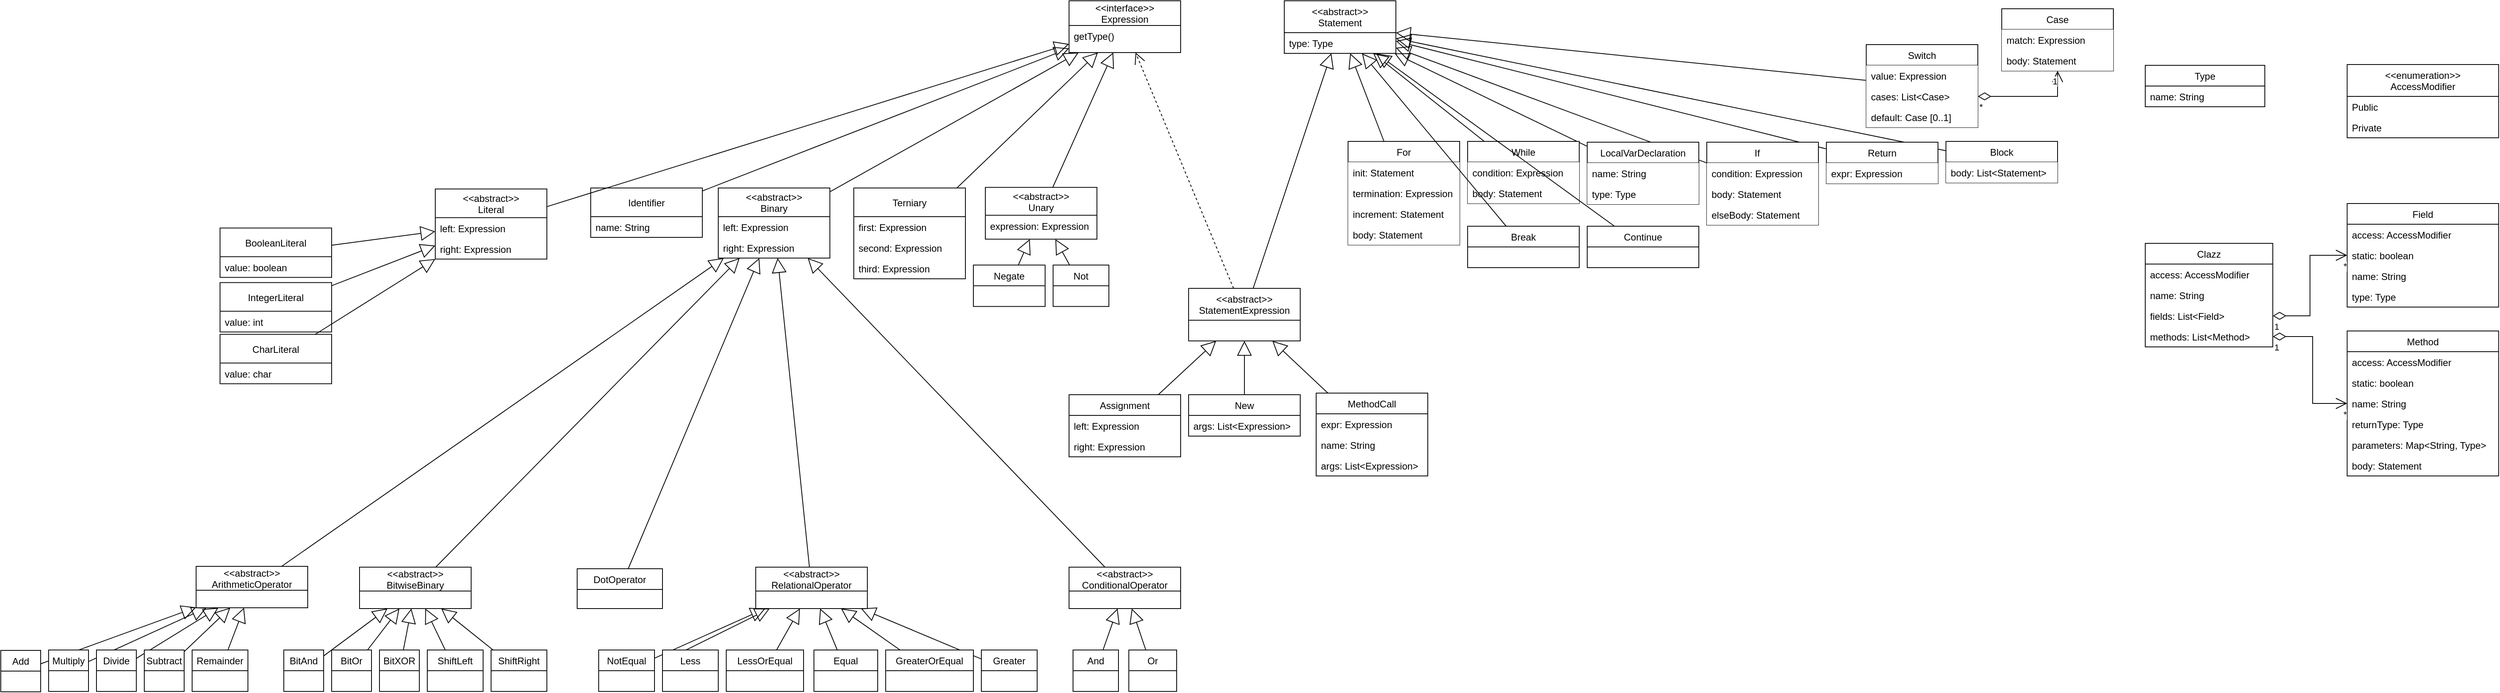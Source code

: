 <mxfile version="16.2.6" type="device"><diagram id="C5RBs43oDa-KdzZeNtuy" name="Page-1"><mxGraphModel dx="4244" dy="841" grid="1" gridSize="10" guides="1" tooltips="1" connect="1" arrows="1" fold="1" page="1" pageScale="1" pageWidth="827" pageHeight="1169" math="0" shadow="0"><root><mxCell id="WIyWlLk6GJQsqaUBKTNV-0"/><mxCell id="WIyWlLk6GJQsqaUBKTNV-1" parent="WIyWlLk6GJQsqaUBKTNV-0"/><mxCell id="zkfFHV4jXpPFQw0GAbJ--0" value="Clazz" style="swimlane;fontStyle=0;align=center;verticalAlign=top;childLayout=stackLayout;horizontal=1;startSize=26;horizontalStack=0;resizeParent=1;resizeLast=0;collapsible=1;marginBottom=0;rounded=0;shadow=0;strokeWidth=1;" parent="WIyWlLk6GJQsqaUBKTNV-1" vertex="1"><mxGeometry x="260" y="304.5" width="160" height="130" as="geometry"><mxRectangle x="230" y="140" width="160" height="26" as="alternateBounds"/></mxGeometry></mxCell><mxCell id="R1qmGD2fGn99MFbigiEE-41" value="access: AccessModifier" style="text;align=left;verticalAlign=top;spacingLeft=4;spacingRight=4;overflow=hidden;rotatable=0;points=[[0,0.5],[1,0.5]];portConstraint=eastwest;" parent="zkfFHV4jXpPFQw0GAbJ--0" vertex="1"><mxGeometry y="26" width="160" height="26" as="geometry"/></mxCell><mxCell id="zkfFHV4jXpPFQw0GAbJ--1" value="name: String" style="text;align=left;verticalAlign=top;spacingLeft=4;spacingRight=4;overflow=hidden;rotatable=0;points=[[0,0.5],[1,0.5]];portConstraint=eastwest;" parent="zkfFHV4jXpPFQw0GAbJ--0" vertex="1"><mxGeometry y="52" width="160" height="26" as="geometry"/></mxCell><mxCell id="zkfFHV4jXpPFQw0GAbJ--2" value="fields: List&lt;Field&gt;" style="text;align=left;verticalAlign=top;spacingLeft=4;spacingRight=4;overflow=hidden;rotatable=0;points=[[0,0.5],[1,0.5]];portConstraint=eastwest;rounded=0;shadow=0;html=0;" parent="zkfFHV4jXpPFQw0GAbJ--0" vertex="1"><mxGeometry y="78" width="160" height="26" as="geometry"/></mxCell><mxCell id="zkfFHV4jXpPFQw0GAbJ--3" value="methods: List&lt;Method&gt;" style="text;align=left;verticalAlign=top;spacingLeft=4;spacingRight=4;overflow=hidden;rotatable=0;points=[[0,0.5],[1,0.5]];portConstraint=eastwest;rounded=0;shadow=0;html=0;" parent="zkfFHV4jXpPFQw0GAbJ--0" vertex="1"><mxGeometry y="104" width="160" height="26" as="geometry"/></mxCell><mxCell id="zkfFHV4jXpPFQw0GAbJ--17" value="Field" style="swimlane;fontStyle=0;align=center;verticalAlign=top;childLayout=stackLayout;horizontal=1;startSize=26;horizontalStack=0;resizeParent=1;resizeLast=0;collapsible=1;marginBottom=0;rounded=0;shadow=0;strokeWidth=1;" parent="WIyWlLk6GJQsqaUBKTNV-1" vertex="1"><mxGeometry x="513.26" y="254.5" width="190" height="130" as="geometry"><mxRectangle x="550" y="140" width="160" height="26" as="alternateBounds"/></mxGeometry></mxCell><mxCell id="zkfFHV4jXpPFQw0GAbJ--18" value="access: AccessModifier" style="text;align=left;verticalAlign=top;spacingLeft=4;spacingRight=4;overflow=hidden;rotatable=0;points=[[0,0.5],[1,0.5]];portConstraint=eastwest;" parent="zkfFHV4jXpPFQw0GAbJ--17" vertex="1"><mxGeometry y="26" width="190" height="26" as="geometry"/></mxCell><mxCell id="zkfFHV4jXpPFQw0GAbJ--19" value="static: boolean" style="text;align=left;verticalAlign=top;spacingLeft=4;spacingRight=4;overflow=hidden;rotatable=0;points=[[0,0.5],[1,0.5]];portConstraint=eastwest;rounded=0;shadow=0;html=0;" parent="zkfFHV4jXpPFQw0GAbJ--17" vertex="1"><mxGeometry y="52" width="190" height="26" as="geometry"/></mxCell><mxCell id="R1qmGD2fGn99MFbigiEE-37" value="name: String" style="text;align=left;verticalAlign=top;spacingLeft=4;spacingRight=4;overflow=hidden;rotatable=0;points=[[0,0.5],[1,0.5]];portConstraint=eastwest;rounded=0;shadow=0;html=0;" parent="zkfFHV4jXpPFQw0GAbJ--17" vertex="1"><mxGeometry y="78" width="190" height="26" as="geometry"/></mxCell><mxCell id="zkfFHV4jXpPFQw0GAbJ--20" value="type: Type" style="text;align=left;verticalAlign=top;spacingLeft=4;spacingRight=4;overflow=hidden;rotatable=0;points=[[0,0.5],[1,0.5]];portConstraint=eastwest;rounded=0;shadow=0;html=0;" parent="zkfFHV4jXpPFQw0GAbJ--17" vertex="1"><mxGeometry y="104" width="190" height="26" as="geometry"/></mxCell><mxCell id="R1qmGD2fGn99MFbigiEE-3" value="" style="endArrow=open;html=1;endSize=12;startArrow=diamondThin;startSize=14;startFill=0;edgeStyle=orthogonalEdgeStyle;rounded=0;exitX=1;exitY=0.5;exitDx=0;exitDy=0;" parent="WIyWlLk6GJQsqaUBKTNV-1" source="zkfFHV4jXpPFQw0GAbJ--2" target="zkfFHV4jXpPFQw0GAbJ--17" edge="1"><mxGeometry relative="1" as="geometry"><mxPoint x="490" y="354.5" as="sourcePoint"/><mxPoint x="650" y="354.5" as="targetPoint"/></mxGeometry></mxCell><mxCell id="R1qmGD2fGn99MFbigiEE-4" value="1" style="edgeLabel;resizable=0;html=1;align=left;verticalAlign=top;" parent="R1qmGD2fGn99MFbigiEE-3" connectable="0" vertex="1"><mxGeometry x="-1" relative="1" as="geometry"/></mxCell><mxCell id="R1qmGD2fGn99MFbigiEE-5" value="*" style="edgeLabel;resizable=0;html=1;align=right;verticalAlign=top;" parent="R1qmGD2fGn99MFbigiEE-3" connectable="0" vertex="1"><mxGeometry x="1" relative="1" as="geometry"/></mxCell><mxCell id="R1qmGD2fGn99MFbigiEE-22" value="&lt;&lt;enumeration&gt;&gt;&#10;AccessModifier" style="swimlane;fontStyle=0;childLayout=stackLayout;horizontal=1;startSize=40;fillColor=none;horizontalStack=0;resizeParent=1;resizeParentMax=0;resizeLast=0;collapsible=1;marginBottom=0;" parent="WIyWlLk6GJQsqaUBKTNV-1" vertex="1"><mxGeometry x="513.26" y="80" width="190" height="92" as="geometry"/></mxCell><mxCell id="R1qmGD2fGn99MFbigiEE-23" value="Public" style="text;strokeColor=none;fillColor=none;align=left;verticalAlign=top;spacingLeft=4;spacingRight=4;overflow=hidden;rotatable=0;points=[[0,0.5],[1,0.5]];portConstraint=eastwest;" parent="R1qmGD2fGn99MFbigiEE-22" vertex="1"><mxGeometry y="40" width="190" height="26" as="geometry"/></mxCell><mxCell id="R1qmGD2fGn99MFbigiEE-24" value="Private" style="text;strokeColor=none;fillColor=none;align=left;verticalAlign=top;spacingLeft=4;spacingRight=4;overflow=hidden;rotatable=0;points=[[0,0.5],[1,0.5]];portConstraint=eastwest;" parent="R1qmGD2fGn99MFbigiEE-22" vertex="1"><mxGeometry y="66" width="190" height="26" as="geometry"/></mxCell><mxCell id="R1qmGD2fGn99MFbigiEE-27" value="Method" style="swimlane;fontStyle=0;align=center;verticalAlign=top;childLayout=stackLayout;horizontal=1;startSize=26;horizontalStack=0;resizeParent=1;resizeLast=0;collapsible=1;marginBottom=0;rounded=0;shadow=0;strokeWidth=1;" parent="WIyWlLk6GJQsqaUBKTNV-1" vertex="1"><mxGeometry x="513.26" y="414.5" width="190" height="182" as="geometry"><mxRectangle x="550" y="140" width="160" height="26" as="alternateBounds"/></mxGeometry></mxCell><mxCell id="R1qmGD2fGn99MFbigiEE-28" value="access: AccessModifier" style="text;align=left;verticalAlign=top;spacingLeft=4;spacingRight=4;overflow=hidden;rotatable=0;points=[[0,0.5],[1,0.5]];portConstraint=eastwest;" parent="R1qmGD2fGn99MFbigiEE-27" vertex="1"><mxGeometry y="26" width="190" height="26" as="geometry"/></mxCell><mxCell id="R1qmGD2fGn99MFbigiEE-29" value="static: boolean" style="text;align=left;verticalAlign=top;spacingLeft=4;spacingRight=4;overflow=hidden;rotatable=0;points=[[0,0.5],[1,0.5]];portConstraint=eastwest;rounded=0;shadow=0;html=0;" parent="R1qmGD2fGn99MFbigiEE-27" vertex="1"><mxGeometry y="52" width="190" height="26" as="geometry"/></mxCell><mxCell id="R1qmGD2fGn99MFbigiEE-36" value="name: String" style="text;align=left;verticalAlign=top;spacingLeft=4;spacingRight=4;overflow=hidden;rotatable=0;points=[[0,0.5],[1,0.5]];portConstraint=eastwest;" parent="R1qmGD2fGn99MFbigiEE-27" vertex="1"><mxGeometry y="78" width="190" height="26" as="geometry"/></mxCell><mxCell id="R1qmGD2fGn99MFbigiEE-30" value="returnType: Type" style="text;align=left;verticalAlign=top;spacingLeft=4;spacingRight=4;overflow=hidden;rotatable=0;points=[[0,0.5],[1,0.5]];portConstraint=eastwest;rounded=0;shadow=0;html=0;" parent="R1qmGD2fGn99MFbigiEE-27" vertex="1"><mxGeometry y="104" width="190" height="26" as="geometry"/></mxCell><mxCell id="R1qmGD2fGn99MFbigiEE-34" value="parameters: Map&lt;String, Type&gt;" style="text;align=left;verticalAlign=top;spacingLeft=4;spacingRight=4;overflow=hidden;rotatable=0;points=[[0,0.5],[1,0.5]];portConstraint=eastwest;rounded=0;shadow=0;html=0;" parent="R1qmGD2fGn99MFbigiEE-27" vertex="1"><mxGeometry y="130" width="190" height="26" as="geometry"/></mxCell><mxCell id="R1qmGD2fGn99MFbigiEE-35" value="body: Statement" style="text;align=left;verticalAlign=top;spacingLeft=4;spacingRight=4;overflow=hidden;rotatable=0;points=[[0,0.5],[1,0.5]];portConstraint=eastwest;rounded=0;shadow=0;html=0;" parent="R1qmGD2fGn99MFbigiEE-27" vertex="1"><mxGeometry y="156" width="190" height="26" as="geometry"/></mxCell><mxCell id="R1qmGD2fGn99MFbigiEE-31" value="" style="endArrow=open;html=1;endSize=12;startArrow=diamondThin;startSize=14;startFill=0;edgeStyle=orthogonalEdgeStyle;rounded=0;exitX=1;exitY=0.5;exitDx=0;exitDy=0;" parent="WIyWlLk6GJQsqaUBKTNV-1" source="zkfFHV4jXpPFQw0GAbJ--3" target="R1qmGD2fGn99MFbigiEE-27" edge="1"><mxGeometry relative="1" as="geometry"><mxPoint x="480" y="319.5" as="sourcePoint"/><mxPoint x="570" y="319.5" as="targetPoint"/><Array as="points"><mxPoint x="470" y="421.5"/><mxPoint x="470" y="505.5"/></Array></mxGeometry></mxCell><mxCell id="R1qmGD2fGn99MFbigiEE-32" value="1" style="edgeLabel;resizable=0;html=1;align=left;verticalAlign=top;" parent="R1qmGD2fGn99MFbigiEE-31" connectable="0" vertex="1"><mxGeometry x="-1" relative="1" as="geometry"/></mxCell><mxCell id="R1qmGD2fGn99MFbigiEE-33" value="*" style="edgeLabel;resizable=0;html=1;align=right;verticalAlign=top;" parent="R1qmGD2fGn99MFbigiEE-31" connectable="0" vertex="1"><mxGeometry x="1" relative="1" as="geometry"/></mxCell><mxCell id="R1qmGD2fGn99MFbigiEE-43" value="&lt;&lt;abstract&gt;&gt;&#10;Statement" style="swimlane;fontStyle=0;childLayout=stackLayout;horizontal=1;startSize=40;fillColor=none;horizontalStack=0;resizeParent=1;resizeParentMax=0;resizeLast=0;collapsible=1;marginBottom=0;" parent="WIyWlLk6GJQsqaUBKTNV-1" vertex="1"><mxGeometry x="-820" width="140" height="66" as="geometry"/></mxCell><mxCell id="R1qmGD2fGn99MFbigiEE-44" value="type: Type" style="text;strokeColor=none;fillColor=none;align=left;verticalAlign=top;spacingLeft=4;spacingRight=4;overflow=hidden;rotatable=0;points=[[0,0.5],[1,0.5]];portConstraint=eastwest;" parent="R1qmGD2fGn99MFbigiEE-43" vertex="1"><mxGeometry y="40" width="140" height="26" as="geometry"/></mxCell><mxCell id="R1qmGD2fGn99MFbigiEE-51" value="" style="endArrow=block;endSize=16;endFill=0;html=1;rounded=0;" parent="WIyWlLk6GJQsqaUBKTNV-1" source="UrSTiB-nP94x0aBTnVcV-48" target="R1qmGD2fGn99MFbigiEE-43" edge="1"><mxGeometry width="160" relative="1" as="geometry"><mxPoint x="-635.0" y="-59.75" as="sourcePoint"/><mxPoint x="-325" y="178.25" as="targetPoint"/></mxGeometry></mxCell><mxCell id="R1qmGD2fGn99MFbigiEE-61" value="" style="endArrow=block;endSize=16;endFill=0;html=1;rounded=0;" parent="WIyWlLk6GJQsqaUBKTNV-1" source="UrSTiB-nP94x0aBTnVcV-44" target="R1qmGD2fGn99MFbigiEE-43" edge="1"><mxGeometry width="160" relative="1" as="geometry"><mxPoint x="-604.936" y="239.75" as="sourcePoint"/><mxPoint x="-491.116" y="4.25" as="targetPoint"/></mxGeometry></mxCell><mxCell id="R1qmGD2fGn99MFbigiEE-63" value="" style="endArrow=block;endSize=16;endFill=0;html=1;rounded=0;" parent="WIyWlLk6GJQsqaUBKTNV-1" source="UrSTiB-nP94x0aBTnVcV-65" target="R1qmGD2fGn99MFbigiEE-43" edge="1"><mxGeometry width="160" relative="1" as="geometry"><mxPoint x="-615.578" y="178.25" as="sourcePoint"/><mxPoint x="-481.116" y="14.25" as="targetPoint"/></mxGeometry></mxCell><mxCell id="R1qmGD2fGn99MFbigiEE-65" value="" style="endArrow=block;endSize=16;endFill=0;html=1;rounded=0;" parent="WIyWlLk6GJQsqaUBKTNV-1" source="UrSTiB-nP94x0aBTnVcV-62" target="R1qmGD2fGn99MFbigiEE-43" edge="1"><mxGeometry width="160" relative="1" as="geometry"><mxPoint x="-644.505" y="106.25" as="sourcePoint"/><mxPoint x="-471.116" y="24.25" as="targetPoint"/></mxGeometry></mxCell><mxCell id="R1qmGD2fGn99MFbigiEE-67" value="" style="endArrow=block;endSize=16;endFill=0;html=1;rounded=0;" parent="WIyWlLk6GJQsqaUBKTNV-1" source="UrSTiB-nP94x0aBTnVcV-54" target="R1qmGD2fGn99MFbigiEE-43" edge="1"><mxGeometry width="160" relative="1" as="geometry"><mxPoint x="-645.0" y="55.694" as="sourcePoint"/><mxPoint x="-435" y="34.25" as="targetPoint"/></mxGeometry></mxCell><mxCell id="R1qmGD2fGn99MFbigiEE-69" value="" style="endArrow=block;endSize=16;endFill=0;html=1;rounded=0;" parent="WIyWlLk6GJQsqaUBKTNV-1" source="UrSTiB-nP94x0aBTnVcV-52" target="R1qmGD2fGn99MFbigiEE-43" edge="1"><mxGeometry width="160" relative="1" as="geometry"><mxPoint x="-645.0" y="-3.75" as="sourcePoint"/><mxPoint x="-191.116" y="4.25" as="targetPoint"/></mxGeometry></mxCell><mxCell id="UrSTiB-nP94x0aBTnVcV-0" value="Type" style="swimlane;fontStyle=0;childLayout=stackLayout;horizontal=1;startSize=26;fillColor=none;horizontalStack=0;resizeParent=1;resizeParentMax=0;resizeLast=0;collapsible=1;marginBottom=0;" parent="WIyWlLk6GJQsqaUBKTNV-1" vertex="1"><mxGeometry x="260" y="81" width="150" height="52" as="geometry"/></mxCell><mxCell id="UrSTiB-nP94x0aBTnVcV-1" value="name: String" style="text;strokeColor=none;fillColor=none;align=left;verticalAlign=top;spacingLeft=4;spacingRight=4;overflow=hidden;rotatable=0;points=[[0,0.5],[1,0.5]];portConstraint=eastwest;" parent="UrSTiB-nP94x0aBTnVcV-0" vertex="1"><mxGeometry y="26" width="150" height="26" as="geometry"/></mxCell><mxCell id="UrSTiB-nP94x0aBTnVcV-12" value="Assignment" style="swimlane;fontStyle=0;childLayout=stackLayout;horizontal=1;startSize=26;fillColor=none;horizontalStack=0;resizeParent=1;resizeParentMax=0;resizeLast=0;collapsible=1;marginBottom=0;" parent="WIyWlLk6GJQsqaUBKTNV-1" vertex="1"><mxGeometry x="-1090" y="494.5" width="140" height="78" as="geometry"/></mxCell><mxCell id="UrSTiB-nP94x0aBTnVcV-13" value="left: Expression " style="text;strokeColor=none;fillColor=none;align=left;verticalAlign=top;spacingLeft=4;spacingRight=4;overflow=hidden;rotatable=0;points=[[0,0.5],[1,0.5]];portConstraint=eastwest;" parent="UrSTiB-nP94x0aBTnVcV-12" vertex="1"><mxGeometry y="26" width="140" height="26" as="geometry"/></mxCell><mxCell id="UrSTiB-nP94x0aBTnVcV-29" value="right: Expression " style="text;strokeColor=none;fillColor=none;align=left;verticalAlign=top;spacingLeft=4;spacingRight=4;overflow=hidden;rotatable=0;points=[[0,0.5],[1,0.5]];portConstraint=eastwest;" parent="UrSTiB-nP94x0aBTnVcV-12" vertex="1"><mxGeometry y="52" width="140" height="26" as="geometry"/></mxCell><mxCell id="UrSTiB-nP94x0aBTnVcV-22" value="&lt;&lt;abstract&gt;&gt;&#10;StatementExpression" style="swimlane;fontStyle=0;childLayout=stackLayout;horizontal=1;startSize=40;fillColor=none;horizontalStack=0;resizeParent=1;resizeParentMax=0;resizeLast=0;collapsible=1;marginBottom=0;" parent="WIyWlLk6GJQsqaUBKTNV-1" vertex="1"><mxGeometry x="-940" y="361" width="140" height="66" as="geometry"/></mxCell><mxCell id="UrSTiB-nP94x0aBTnVcV-26" value="" style="endArrow=block;endSize=16;endFill=0;html=1;rounded=0;" parent="WIyWlLk6GJQsqaUBKTNV-1" source="UrSTiB-nP94x0aBTnVcV-22" target="R1qmGD2fGn99MFbigiEE-43" edge="1"><mxGeometry width="160" relative="1" as="geometry"><mxPoint x="-45" y="512.75" as="sourcePoint"/><mxPoint x="115" y="512.75" as="targetPoint"/></mxGeometry></mxCell><mxCell id="UrSTiB-nP94x0aBTnVcV-31" value="" style="endArrow=block;endSize=16;endFill=0;html=1;rounded=0;" parent="WIyWlLk6GJQsqaUBKTNV-1" source="UrSTiB-nP94x0aBTnVcV-12" target="UrSTiB-nP94x0aBTnVcV-22" edge="1"><mxGeometry width="160" relative="1" as="geometry"><mxPoint x="-645" y="473.75" as="sourcePoint"/><mxPoint x="-485" y="473.75" as="targetPoint"/></mxGeometry></mxCell><mxCell id="UrSTiB-nP94x0aBTnVcV-32" value="New" style="swimlane;fontStyle=0;childLayout=stackLayout;horizontal=1;startSize=26;fillColor=none;horizontalStack=0;resizeParent=1;resizeParentMax=0;resizeLast=0;collapsible=1;marginBottom=0;" parent="WIyWlLk6GJQsqaUBKTNV-1" vertex="1"><mxGeometry x="-940" y="494.5" width="140" height="52" as="geometry"/></mxCell><mxCell id="UrSTiB-nP94x0aBTnVcV-35" value="args: List&lt;Expression&gt;&#10; " style="text;strokeColor=none;fillColor=none;align=left;verticalAlign=top;spacingLeft=4;spacingRight=4;overflow=hidden;rotatable=0;points=[[0,0.5],[1,0.5]];portConstraint=eastwest;" parent="UrSTiB-nP94x0aBTnVcV-32" vertex="1"><mxGeometry y="26" width="140" height="26" as="geometry"/></mxCell><mxCell id="UrSTiB-nP94x0aBTnVcV-36" value="" style="endArrow=block;endSize=16;endFill=0;html=1;rounded=0;" parent="WIyWlLk6GJQsqaUBKTNV-1" source="UrSTiB-nP94x0aBTnVcV-32" target="UrSTiB-nP94x0aBTnVcV-22" edge="1"><mxGeometry width="160" relative="1" as="geometry"><mxPoint x="-856.579" y="480.25" as="sourcePoint"/><mxPoint x="-782.895" y="438.25" as="targetPoint"/></mxGeometry></mxCell><mxCell id="UrSTiB-nP94x0aBTnVcV-38" value="MethodCall" style="swimlane;fontStyle=0;childLayout=stackLayout;horizontal=1;startSize=26;fillColor=none;horizontalStack=0;resizeParent=1;resizeParentMax=0;resizeLast=0;collapsible=1;marginBottom=0;" parent="WIyWlLk6GJQsqaUBKTNV-1" vertex="1"><mxGeometry x="-780" y="492.5" width="140" height="104" as="geometry"/></mxCell><mxCell id="UrSTiB-nP94x0aBTnVcV-43" value="expr: Expression" style="text;strokeColor=none;fillColor=none;align=left;verticalAlign=top;spacingLeft=4;spacingRight=4;overflow=hidden;rotatable=0;points=[[0,0.5],[1,0.5]];portConstraint=eastwest;" parent="UrSTiB-nP94x0aBTnVcV-38" vertex="1"><mxGeometry y="26" width="140" height="26" as="geometry"/></mxCell><mxCell id="UrSTiB-nP94x0aBTnVcV-42" value="name: String" style="text;strokeColor=none;fillColor=none;align=left;verticalAlign=top;spacingLeft=4;spacingRight=4;overflow=hidden;rotatable=0;points=[[0,0.5],[1,0.5]];portConstraint=eastwest;" parent="UrSTiB-nP94x0aBTnVcV-38" vertex="1"><mxGeometry y="52" width="140" height="26" as="geometry"/></mxCell><mxCell id="UrSTiB-nP94x0aBTnVcV-40" value="args: List&lt;Expression&gt;&#10; " style="text;strokeColor=none;fillColor=none;align=left;verticalAlign=top;spacingLeft=4;spacingRight=4;overflow=hidden;rotatable=0;points=[[0,0.5],[1,0.5]];portConstraint=eastwest;" parent="UrSTiB-nP94x0aBTnVcV-38" vertex="1"><mxGeometry y="78" width="140" height="26" as="geometry"/></mxCell><mxCell id="UrSTiB-nP94x0aBTnVcV-41" value="" style="endArrow=block;endSize=16;endFill=0;html=1;rounded=0;" parent="WIyWlLk6GJQsqaUBKTNV-1" source="UrSTiB-nP94x0aBTnVcV-38" target="UrSTiB-nP94x0aBTnVcV-22" edge="1"><mxGeometry width="160" relative="1" as="geometry"><mxPoint x="-266.579" y="489.25" as="sourcePoint"/><mxPoint x="-173.085" y="437.25" as="targetPoint"/></mxGeometry></mxCell><mxCell id="UrSTiB-nP94x0aBTnVcV-44" value="For" style="swimlane;fontStyle=0;childLayout=stackLayout;horizontal=1;startSize=26;fillColor=default;horizontalStack=0;resizeParent=1;resizeParentMax=0;resizeLast=0;collapsible=1;marginBottom=0;" parent="WIyWlLk6GJQsqaUBKTNV-1" vertex="1"><mxGeometry x="-740" y="176.5" width="140" height="130" as="geometry"/></mxCell><mxCell id="UrSTiB-nP94x0aBTnVcV-45" value="init: Statement" style="text;strokeColor=none;fillColor=default;align=left;verticalAlign=top;spacingLeft=4;spacingRight=4;overflow=hidden;rotatable=0;points=[[0,0.5],[1,0.5]];portConstraint=eastwest;" parent="UrSTiB-nP94x0aBTnVcV-44" vertex="1"><mxGeometry y="26" width="140" height="26" as="geometry"/></mxCell><mxCell id="UrSTiB-nP94x0aBTnVcV-46" value="termination: Expression" style="text;strokeColor=none;fillColor=default;align=left;verticalAlign=top;spacingLeft=4;spacingRight=4;overflow=hidden;rotatable=0;points=[[0,0.5],[1,0.5]];portConstraint=eastwest;" parent="UrSTiB-nP94x0aBTnVcV-44" vertex="1"><mxGeometry y="52" width="140" height="26" as="geometry"/></mxCell><mxCell id="UrSTiB-nP94x0aBTnVcV-70" value="increment: Statement" style="text;strokeColor=none;fillColor=default;align=left;verticalAlign=top;spacingLeft=4;spacingRight=4;overflow=hidden;rotatable=0;points=[[0,0.5],[1,0.5]];portConstraint=eastwest;" parent="UrSTiB-nP94x0aBTnVcV-44" vertex="1"><mxGeometry y="78" width="140" height="26" as="geometry"/></mxCell><mxCell id="UrSTiB-nP94x0aBTnVcV-71" value="body: Statement" style="text;strokeColor=none;fillColor=default;align=left;verticalAlign=top;spacingLeft=4;spacingRight=4;overflow=hidden;rotatable=0;points=[[0,0.5],[1,0.5]];portConstraint=eastwest;" parent="UrSTiB-nP94x0aBTnVcV-44" vertex="1"><mxGeometry y="104" width="140" height="26" as="geometry"/></mxCell><mxCell id="UrSTiB-nP94x0aBTnVcV-48" value="Block" style="swimlane;fontStyle=0;childLayout=stackLayout;horizontal=1;startSize=26;fillColor=default;horizontalStack=0;resizeParent=1;resizeParentMax=0;resizeLast=0;collapsible=1;marginBottom=0;" parent="WIyWlLk6GJQsqaUBKTNV-1" vertex="1"><mxGeometry x="10" y="176.5" width="140" height="52" as="geometry"/></mxCell><mxCell id="UrSTiB-nP94x0aBTnVcV-49" value="body: List&lt;Statement&gt;" style="text;strokeColor=none;fillColor=default;align=left;verticalAlign=top;spacingLeft=4;spacingRight=4;overflow=hidden;rotatable=0;points=[[0,0.5],[1,0.5]];portConstraint=eastwest;" parent="UrSTiB-nP94x0aBTnVcV-48" vertex="1"><mxGeometry y="26" width="140" height="26" as="geometry"/></mxCell><mxCell id="UrSTiB-nP94x0aBTnVcV-52" value="Return" style="swimlane;fontStyle=0;childLayout=stackLayout;horizontal=1;startSize=26;fillColor=default;horizontalStack=0;resizeParent=1;resizeParentMax=0;resizeLast=0;collapsible=1;marginBottom=0;" parent="WIyWlLk6GJQsqaUBKTNV-1" vertex="1"><mxGeometry x="-140" y="177.5" width="140" height="52" as="geometry"/></mxCell><mxCell id="UrSTiB-nP94x0aBTnVcV-53" value="expr: Expression" style="text;strokeColor=none;fillColor=default;align=left;verticalAlign=top;spacingLeft=4;spacingRight=4;overflow=hidden;rotatable=0;points=[[0,0.5],[1,0.5]];portConstraint=eastwest;" parent="UrSTiB-nP94x0aBTnVcV-52" vertex="1"><mxGeometry y="26" width="140" height="26" as="geometry"/></mxCell><mxCell id="UrSTiB-nP94x0aBTnVcV-54" value="While" style="swimlane;fontStyle=0;childLayout=stackLayout;horizontal=1;startSize=26;fillColor=default;horizontalStack=0;resizeParent=1;resizeParentMax=0;resizeLast=0;collapsible=1;marginBottom=0;" parent="WIyWlLk6GJQsqaUBKTNV-1" vertex="1"><mxGeometry x="-590" y="176.5" width="140" height="78" as="geometry"/></mxCell><mxCell id="UrSTiB-nP94x0aBTnVcV-61" value="condition: Expression" style="text;strokeColor=none;fillColor=default;align=left;verticalAlign=top;spacingLeft=4;spacingRight=4;overflow=hidden;rotatable=0;points=[[0,0.5],[1,0.5]];portConstraint=eastwest;" parent="UrSTiB-nP94x0aBTnVcV-54" vertex="1"><mxGeometry y="26" width="140" height="26" as="geometry"/></mxCell><mxCell id="UrSTiB-nP94x0aBTnVcV-55" value="body: Statement" style="text;strokeColor=none;fillColor=default;align=left;verticalAlign=top;spacingLeft=4;spacingRight=4;overflow=hidden;rotatable=0;points=[[0,0.5],[1,0.5]];portConstraint=eastwest;" parent="UrSTiB-nP94x0aBTnVcV-54" vertex="1"><mxGeometry y="52" width="140" height="26" as="geometry"/></mxCell><mxCell id="UrSTiB-nP94x0aBTnVcV-62" value="LocalVarDeclaration" style="swimlane;fontStyle=0;childLayout=stackLayout;horizontal=1;startSize=26;fillColor=default;horizontalStack=0;resizeParent=1;resizeParentMax=0;resizeLast=0;collapsible=1;marginBottom=0;" parent="WIyWlLk6GJQsqaUBKTNV-1" vertex="1"><mxGeometry x="-440" y="177.5" width="140" height="78" as="geometry"/></mxCell><mxCell id="UrSTiB-nP94x0aBTnVcV-63" value="name: String" style="text;strokeColor=none;fillColor=default;align=left;verticalAlign=top;spacingLeft=4;spacingRight=4;overflow=hidden;rotatable=0;points=[[0,0.5],[1,0.5]];portConstraint=eastwest;" parent="UrSTiB-nP94x0aBTnVcV-62" vertex="1"><mxGeometry y="26" width="140" height="26" as="geometry"/></mxCell><mxCell id="UrSTiB-nP94x0aBTnVcV-64" value="type: Type" style="text;strokeColor=none;fillColor=default;align=left;verticalAlign=top;spacingLeft=4;spacingRight=4;overflow=hidden;rotatable=0;points=[[0,0.5],[1,0.5]];portConstraint=eastwest;" parent="UrSTiB-nP94x0aBTnVcV-62" vertex="1"><mxGeometry y="52" width="140" height="26" as="geometry"/></mxCell><mxCell id="UrSTiB-nP94x0aBTnVcV-65" value="If    " style="swimlane;fontStyle=0;childLayout=stackLayout;horizontal=1;startSize=26;fillColor=default;horizontalStack=0;resizeParent=1;resizeParentMax=0;resizeLast=0;collapsible=1;marginBottom=0;" parent="WIyWlLk6GJQsqaUBKTNV-1" vertex="1"><mxGeometry x="-290" y="177.5" width="140" height="104" as="geometry"/></mxCell><mxCell id="UrSTiB-nP94x0aBTnVcV-66" value="condition: Expression" style="text;strokeColor=none;fillColor=default;align=left;verticalAlign=top;spacingLeft=4;spacingRight=4;overflow=hidden;rotatable=0;points=[[0,0.5],[1,0.5]];portConstraint=eastwest;" parent="UrSTiB-nP94x0aBTnVcV-65" vertex="1"><mxGeometry y="26" width="140" height="26" as="geometry"/></mxCell><mxCell id="UrSTiB-nP94x0aBTnVcV-67" value="body: Statement" style="text;strokeColor=none;fillColor=default;align=left;verticalAlign=top;spacingLeft=4;spacingRight=4;overflow=hidden;rotatable=0;points=[[0,0.5],[1,0.5]];portConstraint=eastwest;" parent="UrSTiB-nP94x0aBTnVcV-65" vertex="1"><mxGeometry y="52" width="140" height="26" as="geometry"/></mxCell><mxCell id="UrSTiB-nP94x0aBTnVcV-69" value="elseBody: Statement" style="text;strokeColor=none;fillColor=default;align=left;verticalAlign=top;spacingLeft=4;spacingRight=4;overflow=hidden;rotatable=0;points=[[0,0.5],[1,0.5]];portConstraint=eastwest;" parent="UrSTiB-nP94x0aBTnVcV-65" vertex="1"><mxGeometry y="78" width="140" height="26" as="geometry"/></mxCell><mxCell id="UrSTiB-nP94x0aBTnVcV-73" value="&lt;&lt;interface&gt;&gt;&#10;Expression" style="swimlane;fontStyle=0;childLayout=stackLayout;horizontal=1;startSize=31;fillColor=none;horizontalStack=0;resizeParent=1;resizeParentMax=0;resizeLast=0;collapsible=1;marginBottom=0;" parent="WIyWlLk6GJQsqaUBKTNV-1" vertex="1"><mxGeometry x="-1090" width="140" height="65" as="geometry"/></mxCell><mxCell id="UrSTiB-nP94x0aBTnVcV-74" value="getType()" style="text;strokeColor=none;fillColor=none;align=left;verticalAlign=top;spacingLeft=4;spacingRight=4;overflow=hidden;rotatable=0;points=[[0,0.5],[1,0.5]];portConstraint=eastwest;" parent="UrSTiB-nP94x0aBTnVcV-73" vertex="1"><mxGeometry y="31" width="140" height="34" as="geometry"/></mxCell><mxCell id="UrSTiB-nP94x0aBTnVcV-75" value="" style="endArrow=open;endSize=12;dashed=1;html=1;rounded=0;" parent="WIyWlLk6GJQsqaUBKTNV-1" source="UrSTiB-nP94x0aBTnVcV-22" target="UrSTiB-nP94x0aBTnVcV-73" edge="1"><mxGeometry width="160" relative="1" as="geometry"><mxPoint x="-850" y="141" as="sourcePoint"/><mxPoint x="-690" y="141" as="targetPoint"/></mxGeometry></mxCell><mxCell id="UrSTiB-nP94x0aBTnVcV-92" value="&lt;&lt;abstract&gt;&gt;&#10;Binary" style="swimlane;fontStyle=0;childLayout=stackLayout;horizontal=1;startSize=36;fillColor=none;horizontalStack=0;resizeParent=1;resizeParentMax=0;resizeLast=0;collapsible=1;marginBottom=0;" parent="WIyWlLk6GJQsqaUBKTNV-1" vertex="1"><mxGeometry x="-1530" y="235" width="140" height="88" as="geometry"/></mxCell><mxCell id="UrSTiB-nP94x0aBTnVcV-93" value="left: Expression " style="text;strokeColor=none;fillColor=none;align=left;verticalAlign=top;spacingLeft=4;spacingRight=4;overflow=hidden;rotatable=0;points=[[0,0.5],[1,0.5]];portConstraint=eastwest;" parent="UrSTiB-nP94x0aBTnVcV-92" vertex="1"><mxGeometry y="36" width="140" height="26" as="geometry"/></mxCell><mxCell id="UrSTiB-nP94x0aBTnVcV-94" value="right: Expression " style="text;strokeColor=none;fillColor=none;align=left;verticalAlign=top;spacingLeft=4;spacingRight=4;overflow=hidden;rotatable=0;points=[[0,0.5],[1,0.5]];portConstraint=eastwest;" parent="UrSTiB-nP94x0aBTnVcV-92" vertex="1"><mxGeometry y="62" width="140" height="26" as="geometry"/></mxCell><mxCell id="UrSTiB-nP94x0aBTnVcV-96" value="Add" style="swimlane;fontStyle=0;childLayout=stackLayout;horizontal=1;startSize=26;fillColor=default;horizontalStack=0;resizeParent=1;resizeParentMax=0;resizeLast=0;collapsible=1;marginBottom=0;" parent="WIyWlLk6GJQsqaUBKTNV-1" vertex="1"><mxGeometry x="-2430" y="815.5" width="50" height="52" as="geometry"/></mxCell><mxCell id="UrSTiB-nP94x0aBTnVcV-99" value="" style="endArrow=block;endSize=16;endFill=0;html=1;rounded=0;" parent="WIyWlLk6GJQsqaUBKTNV-1" source="UrSTiB-nP94x0aBTnVcV-96" target="Lel_3IeOTSbdFy8UVSTf-46" edge="1"><mxGeometry width="160" relative="1" as="geometry"><mxPoint x="-1920" y="522" as="sourcePoint"/><mxPoint x="-1760" y="522" as="targetPoint"/></mxGeometry></mxCell><mxCell id="UrSTiB-nP94x0aBTnVcV-100" value="" style="endArrow=block;endSize=16;endFill=0;html=1;rounded=0;" parent="WIyWlLk6GJQsqaUBKTNV-1" source="UrSTiB-nP94x0aBTnVcV-101" target="Lel_3IeOTSbdFy8UVSTf-46" edge="1"><mxGeometry width="160" relative="1" as="geometry"><mxPoint x="-1910" y="532" as="sourcePoint"/><mxPoint x="-1710" y="464.941" as="targetPoint"/></mxGeometry></mxCell><mxCell id="UrSTiB-nP94x0aBTnVcV-101" value="Multiply" style="swimlane;fontStyle=0;childLayout=stackLayout;horizontal=1;startSize=26;fillColor=default;horizontalStack=0;resizeParent=1;resizeParentMax=0;resizeLast=0;collapsible=1;marginBottom=0;" parent="WIyWlLk6GJQsqaUBKTNV-1" vertex="1"><mxGeometry x="-2370" y="815" width="50" height="52" as="geometry"/></mxCell><mxCell id="UrSTiB-nP94x0aBTnVcV-102" value="Divide" style="swimlane;fontStyle=0;childLayout=stackLayout;horizontal=1;startSize=26;fillColor=default;horizontalStack=0;resizeParent=1;resizeParentMax=0;resizeLast=0;collapsible=1;marginBottom=0;" parent="WIyWlLk6GJQsqaUBKTNV-1" vertex="1"><mxGeometry x="-2310" y="815" width="50" height="52" as="geometry"/></mxCell><mxCell id="UrSTiB-nP94x0aBTnVcV-104" value="" style="endArrow=block;endSize=16;endFill=0;html=1;rounded=0;" parent="WIyWlLk6GJQsqaUBKTNV-1" source="UrSTiB-nP94x0aBTnVcV-102" target="Lel_3IeOTSbdFy8UVSTf-46" edge="1"><mxGeometry width="160" relative="1" as="geometry"><mxPoint x="-1270" y="160.0" as="sourcePoint"/><mxPoint x="-1240" y="160.0" as="targetPoint"/></mxGeometry></mxCell><mxCell id="UrSTiB-nP94x0aBTnVcV-105" value="" style="endArrow=block;endSize=16;endFill=0;html=1;rounded=0;" parent="WIyWlLk6GJQsqaUBKTNV-1" source="UrSTiB-nP94x0aBTnVcV-103" target="Lel_3IeOTSbdFy8UVSTf-46" edge="1"><mxGeometry width="160" relative="1" as="geometry"><mxPoint x="-1276.403" y="203.5" as="sourcePoint"/><mxPoint x="-1240" y="188.618" as="targetPoint"/></mxGeometry></mxCell><mxCell id="UrSTiB-nP94x0aBTnVcV-106" value="" style="endArrow=block;endSize=16;endFill=0;html=1;rounded=0;" parent="WIyWlLk6GJQsqaUBKTNV-1" source="UrSTiB-nP94x0aBTnVcV-107" target="Lel_3IeOTSbdFy8UVSTf-46" edge="1"><mxGeometry width="160" relative="1" as="geometry"><mxPoint x="-1276.403" y="275.5" as="sourcePoint"/><mxPoint x="-1227.021" y="261" as="targetPoint"/></mxGeometry></mxCell><mxCell id="UrSTiB-nP94x0aBTnVcV-107" value="Remainder" style="swimlane;fontStyle=0;childLayout=stackLayout;horizontal=1;startSize=26;fillColor=default;horizontalStack=0;resizeParent=1;resizeParentMax=0;resizeLast=0;collapsible=1;marginBottom=0;" parent="WIyWlLk6GJQsqaUBKTNV-1" vertex="1"><mxGeometry x="-2190" y="815" width="70" height="52" as="geometry"/></mxCell><mxCell id="UrSTiB-nP94x0aBTnVcV-108" value="Terniary" style="swimlane;fontStyle=0;childLayout=stackLayout;horizontal=1;startSize=36;fillColor=none;horizontalStack=0;resizeParent=1;resizeParentMax=0;resizeLast=0;collapsible=1;marginBottom=0;" parent="WIyWlLk6GJQsqaUBKTNV-1" vertex="1"><mxGeometry x="-1360" y="235" width="140" height="114" as="geometry"/></mxCell><mxCell id="UrSTiB-nP94x0aBTnVcV-109" value="first: Expression " style="text;strokeColor=none;fillColor=none;align=left;verticalAlign=top;spacingLeft=4;spacingRight=4;overflow=hidden;rotatable=0;points=[[0,0.5],[1,0.5]];portConstraint=eastwest;" parent="UrSTiB-nP94x0aBTnVcV-108" vertex="1"><mxGeometry y="36" width="140" height="26" as="geometry"/></mxCell><mxCell id="UrSTiB-nP94x0aBTnVcV-114" value="second: Expression " style="text;strokeColor=none;fillColor=none;align=left;verticalAlign=top;spacingLeft=4;spacingRight=4;overflow=hidden;rotatable=0;points=[[0,0.5],[1,0.5]];portConstraint=eastwest;" parent="UrSTiB-nP94x0aBTnVcV-108" vertex="1"><mxGeometry y="62" width="140" height="26" as="geometry"/></mxCell><mxCell id="UrSTiB-nP94x0aBTnVcV-110" value="third: Expression " style="text;strokeColor=none;fillColor=none;align=left;verticalAlign=top;spacingLeft=4;spacingRight=4;overflow=hidden;rotatable=0;points=[[0,0.5],[1,0.5]];portConstraint=eastwest;" parent="UrSTiB-nP94x0aBTnVcV-108" vertex="1"><mxGeometry y="88" width="140" height="26" as="geometry"/></mxCell><mxCell id="UrSTiB-nP94x0aBTnVcV-115" value="" style="endArrow=block;endSize=16;endFill=0;html=1;rounded=0;" parent="WIyWlLk6GJQsqaUBKTNV-1" source="UrSTiB-nP94x0aBTnVcV-92" target="UrSTiB-nP94x0aBTnVcV-73" edge="1"><mxGeometry width="160" relative="1" as="geometry"><mxPoint x="-1393.251" y="113.0" as="sourcePoint"/><mxPoint x="-1285.124" y="189.5" as="targetPoint"/></mxGeometry></mxCell><mxCell id="UrSTiB-nP94x0aBTnVcV-116" value="" style="endArrow=block;endSize=16;endFill=0;html=1;rounded=0;" parent="WIyWlLk6GJQsqaUBKTNV-1" source="UrSTiB-nP94x0aBTnVcV-108" target="UrSTiB-nP94x0aBTnVcV-73" edge="1"><mxGeometry width="160" relative="1" as="geometry"><mxPoint x="-1160" y="227.947" as="sourcePoint"/><mxPoint x="-1110" y="227.553" as="targetPoint"/></mxGeometry></mxCell><mxCell id="UrSTiB-nP94x0aBTnVcV-117" value="&lt;&lt;abstract&gt;&gt;&#10;ConditionalOperator" style="swimlane;fontStyle=0;childLayout=stackLayout;horizontal=1;startSize=30;fillColor=none;horizontalStack=0;resizeParent=1;resizeParentMax=0;resizeLast=0;collapsible=1;marginBottom=0;" parent="WIyWlLk6GJQsqaUBKTNV-1" vertex="1"><mxGeometry x="-1090" y="711" width="140" height="52" as="geometry"/></mxCell><mxCell id="UrSTiB-nP94x0aBTnVcV-120" value="" style="endArrow=block;endSize=16;endFill=0;html=1;rounded=0;" parent="WIyWlLk6GJQsqaUBKTNV-1" source="UrSTiB-nP94x0aBTnVcV-117" target="UrSTiB-nP94x0aBTnVcV-92" edge="1"><mxGeometry width="160" relative="1" as="geometry"><mxPoint x="-1393.251" y="113" as="sourcePoint"/><mxPoint x="-1285.124" y="189.5" as="targetPoint"/></mxGeometry></mxCell><mxCell id="UrSTiB-nP94x0aBTnVcV-121" value="&lt;&lt;abstract&gt;&gt;&#10;BitwiseBinary" style="swimlane;fontStyle=0;childLayout=stackLayout;horizontal=1;startSize=30;fillColor=none;horizontalStack=0;resizeParent=1;resizeParentMax=0;resizeLast=0;collapsible=1;marginBottom=0;" parent="WIyWlLk6GJQsqaUBKTNV-1" vertex="1"><mxGeometry x="-1980" y="711" width="140" height="52" as="geometry"/></mxCell><mxCell id="UrSTiB-nP94x0aBTnVcV-122" value="" style="endArrow=block;endSize=16;endFill=0;html=1;rounded=0;" parent="WIyWlLk6GJQsqaUBKTNV-1" source="UrSTiB-nP94x0aBTnVcV-121" target="UrSTiB-nP94x0aBTnVcV-92" edge="1"><mxGeometry width="160" relative="1" as="geometry"><mxPoint x="-1230" y="453" as="sourcePoint"/><mxPoint x="-1230" y="267.5" as="targetPoint"/></mxGeometry></mxCell><mxCell id="UrSTiB-nP94x0aBTnVcV-123" value="And" style="swimlane;fontStyle=0;childLayout=stackLayout;horizontal=1;startSize=26;fillColor=none;horizontalStack=0;resizeParent=1;resizeParentMax=0;resizeLast=0;collapsible=1;marginBottom=0;" parent="WIyWlLk6GJQsqaUBKTNV-1" vertex="1"><mxGeometry x="-1085" y="815" width="57" height="52" as="geometry"/></mxCell><mxCell id="UrSTiB-nP94x0aBTnVcV-124" value="Or" style="swimlane;fontStyle=0;childLayout=stackLayout;horizontal=1;startSize=26;fillColor=none;horizontalStack=0;resizeParent=1;resizeParentMax=0;resizeLast=0;collapsible=1;marginBottom=0;" parent="WIyWlLk6GJQsqaUBKTNV-1" vertex="1"><mxGeometry x="-1015" y="815" width="60" height="52" as="geometry"/></mxCell><mxCell id="UrSTiB-nP94x0aBTnVcV-126" value="" style="endArrow=block;endSize=16;endFill=0;html=1;rounded=0;" parent="WIyWlLk6GJQsqaUBKTNV-1" source="UrSTiB-nP94x0aBTnVcV-123" target="UrSTiB-nP94x0aBTnVcV-117" edge="1"><mxGeometry width="160" relative="1" as="geometry"><mxPoint x="-1028.5" y="721" as="sourcePoint"/><mxPoint x="-1028.5" y="535.5" as="targetPoint"/></mxGeometry></mxCell><mxCell id="UrSTiB-nP94x0aBTnVcV-127" value="" style="endArrow=block;endSize=16;endFill=0;html=1;rounded=0;" parent="WIyWlLk6GJQsqaUBKTNV-1" source="UrSTiB-nP94x0aBTnVcV-124" target="UrSTiB-nP94x0aBTnVcV-117" edge="1"><mxGeometry width="160" relative="1" as="geometry"><mxPoint x="-1069.241" y="802" as="sourcePoint"/><mxPoint x="-1047.759" y="773" as="targetPoint"/></mxGeometry></mxCell><mxCell id="UrSTiB-nP94x0aBTnVcV-129" value="" style="endArrow=block;endSize=16;endFill=0;html=1;rounded=0;" parent="WIyWlLk6GJQsqaUBKTNV-1" source="UrSTiB-nP94x0aBTnVcV-135" target="UrSTiB-nP94x0aBTnVcV-73" edge="1"><mxGeometry width="160" relative="1" as="geometry"><mxPoint x="-1580" y="222.3" as="sourcePoint"/><mxPoint x="-1227.12" y="267.5" as="targetPoint"/></mxGeometry></mxCell><mxCell id="UrSTiB-nP94x0aBTnVcV-130" value="Negate" style="swimlane;fontStyle=0;childLayout=stackLayout;horizontal=1;startSize=26;fillColor=none;horizontalStack=0;resizeParent=1;resizeParentMax=0;resizeLast=0;collapsible=1;marginBottom=0;" parent="WIyWlLk6GJQsqaUBKTNV-1" vertex="1"><mxGeometry x="-1210" y="331.75" width="90" height="52" as="geometry"/></mxCell><mxCell id="UrSTiB-nP94x0aBTnVcV-131" value="Not" style="swimlane;fontStyle=0;childLayout=stackLayout;horizontal=1;startSize=26;fillColor=none;horizontalStack=0;resizeParent=1;resizeParentMax=0;resizeLast=0;collapsible=1;marginBottom=0;" parent="WIyWlLk6GJQsqaUBKTNV-1" vertex="1"><mxGeometry x="-1110" y="331.75" width="70" height="52" as="geometry"/></mxCell><mxCell id="UrSTiB-nP94x0aBTnVcV-132" value="" style="endArrow=block;endSize=16;endFill=0;html=1;rounded=0;" parent="WIyWlLk6GJQsqaUBKTNV-1" source="UrSTiB-nP94x0aBTnVcV-131" target="UrSTiB-nP94x0aBTnVcV-135" edge="1"><mxGeometry width="160" relative="1" as="geometry"><mxPoint x="-1359.802" y="533.25" as="sourcePoint"/><mxPoint x="-1730.933" y="245.25" as="targetPoint"/></mxGeometry></mxCell><mxCell id="UrSTiB-nP94x0aBTnVcV-133" value="" style="endArrow=block;endSize=16;endFill=0;html=1;rounded=0;" parent="WIyWlLk6GJQsqaUBKTNV-1" source="UrSTiB-nP94x0aBTnVcV-130" target="UrSTiB-nP94x0aBTnVcV-135" edge="1"><mxGeometry width="160" relative="1" as="geometry"><mxPoint x="-1359.802" y="533.25" as="sourcePoint"/><mxPoint x="-1741.483" y="245.25" as="targetPoint"/></mxGeometry></mxCell><mxCell id="UrSTiB-nP94x0aBTnVcV-135" value="&lt;&lt;abstract&gt;&gt;&#10;Unary" style="swimlane;fontStyle=0;childLayout=stackLayout;horizontal=1;startSize=35;fillColor=none;horizontalStack=0;resizeParent=1;resizeParentMax=0;resizeLast=0;collapsible=1;marginBottom=0;" parent="WIyWlLk6GJQsqaUBKTNV-1" vertex="1"><mxGeometry x="-1195" y="234.25" width="140" height="65" as="geometry"/></mxCell><mxCell id="UrSTiB-nP94x0aBTnVcV-136" value="expression: Expression" style="text;strokeColor=none;fillColor=none;align=left;verticalAlign=top;spacingLeft=4;spacingRight=4;overflow=hidden;rotatable=0;points=[[0,0.5],[1,0.5]];portConstraint=eastwest;" parent="UrSTiB-nP94x0aBTnVcV-135" vertex="1"><mxGeometry y="35" width="140" height="30" as="geometry"/></mxCell><mxCell id="UrSTiB-nP94x0aBTnVcV-137" value="BitAnd" style="swimlane;fontStyle=0;childLayout=stackLayout;horizontal=1;startSize=26;fillColor=default;horizontalStack=0;resizeParent=1;resizeParentMax=0;resizeLast=0;collapsible=1;marginBottom=0;" parent="WIyWlLk6GJQsqaUBKTNV-1" vertex="1"><mxGeometry x="-2075" y="815" width="50" height="52" as="geometry"/></mxCell><mxCell id="UrSTiB-nP94x0aBTnVcV-141" value="ShiftLeft" style="swimlane;fontStyle=0;childLayout=stackLayout;horizontal=1;startSize=26;fillColor=default;horizontalStack=0;resizeParent=1;resizeParentMax=0;resizeLast=0;collapsible=1;marginBottom=0;" parent="WIyWlLk6GJQsqaUBKTNV-1" vertex="1"><mxGeometry x="-1895" y="815" width="70" height="52" as="geometry"/></mxCell><mxCell id="UrSTiB-nP94x0aBTnVcV-142" value="ShiftRight" style="swimlane;fontStyle=0;childLayout=stackLayout;horizontal=1;startSize=26;fillColor=default;horizontalStack=0;resizeParent=1;resizeParentMax=0;resizeLast=0;collapsible=1;marginBottom=0;" parent="WIyWlLk6GJQsqaUBKTNV-1" vertex="1"><mxGeometry x="-1815" y="815" width="70" height="52" as="geometry"/></mxCell><mxCell id="UrSTiB-nP94x0aBTnVcV-144" value="" style="endArrow=block;endSize=16;endFill=0;html=1;rounded=0;" parent="WIyWlLk6GJQsqaUBKTNV-1" source="UrSTiB-nP94x0aBTnVcV-137" target="UrSTiB-nP94x0aBTnVcV-121" edge="1"><mxGeometry width="160" relative="1" as="geometry"><mxPoint x="-1649.072" y="691.75" as="sourcePoint"/><mxPoint x="-1568.763" y="650.75" as="targetPoint"/></mxGeometry></mxCell><mxCell id="UrSTiB-nP94x0aBTnVcV-145" value="" style="endArrow=block;endSize=16;endFill=0;html=1;rounded=0;" parent="WIyWlLk6GJQsqaUBKTNV-1" source="UrSTiB-nP94x0aBTnVcV-138" target="UrSTiB-nP94x0aBTnVcV-121" edge="1"><mxGeometry width="160" relative="1" as="geometry"><mxPoint x="-1870" y="570.083" as="sourcePoint"/><mxPoint x="-1800" y="593.417" as="targetPoint"/></mxGeometry></mxCell><mxCell id="UrSTiB-nP94x0aBTnVcV-146" value="" style="endArrow=block;endSize=16;endFill=0;html=1;rounded=0;" parent="WIyWlLk6GJQsqaUBKTNV-1" source="UrSTiB-nP94x0aBTnVcV-139" target="UrSTiB-nP94x0aBTnVcV-121" edge="1"><mxGeometry width="160" relative="1" as="geometry"><mxPoint x="-1870" y="612.75" as="sourcePoint"/><mxPoint x="-1800" y="614.75" as="targetPoint"/></mxGeometry></mxCell><mxCell id="UrSTiB-nP94x0aBTnVcV-147" value="" style="endArrow=block;endSize=16;endFill=0;html=1;rounded=0;" parent="WIyWlLk6GJQsqaUBKTNV-1" source="UrSTiB-nP94x0aBTnVcV-141" target="UrSTiB-nP94x0aBTnVcV-121" edge="1"><mxGeometry width="160" relative="1" as="geometry"><mxPoint x="-1870" y="656.75" as="sourcePoint"/><mxPoint x="-1800" y="636.75" as="targetPoint"/></mxGeometry></mxCell><mxCell id="UrSTiB-nP94x0aBTnVcV-148" value="" style="endArrow=block;endSize=16;endFill=0;html=1;rounded=0;" parent="WIyWlLk6GJQsqaUBKTNV-1" source="UrSTiB-nP94x0aBTnVcV-142" target="UrSTiB-nP94x0aBTnVcV-121" edge="1"><mxGeometry width="160" relative="1" as="geometry"><mxPoint x="-1897.008" y="717.75" as="sourcePoint"/><mxPoint x="-1772.992" y="642.75" as="targetPoint"/></mxGeometry></mxCell><mxCell id="UrSTiB-nP94x0aBTnVcV-150" value="&lt;&lt;abstract&gt;&gt;&#10;RelationalOperator" style="swimlane;fontStyle=0;childLayout=stackLayout;horizontal=1;startSize=30;fillColor=none;horizontalStack=0;resizeParent=1;resizeParentMax=0;resizeLast=0;collapsible=1;marginBottom=0;" parent="WIyWlLk6GJQsqaUBKTNV-1" vertex="1"><mxGeometry x="-1483" y="711" width="140" height="52" as="geometry"/></mxCell><mxCell id="UrSTiB-nP94x0aBTnVcV-152" value="LessOrEqual" style="swimlane;fontStyle=0;childLayout=stackLayout;horizontal=1;startSize=26;fillColor=default;horizontalStack=0;resizeParent=1;resizeParentMax=0;resizeLast=0;collapsible=1;marginBottom=0;" parent="WIyWlLk6GJQsqaUBKTNV-1" vertex="1"><mxGeometry x="-1520" y="815" width="97" height="52" as="geometry"/></mxCell><mxCell id="UrSTiB-nP94x0aBTnVcV-153" value="Equal" style="swimlane;fontStyle=0;childLayout=stackLayout;horizontal=1;startSize=26;fillColor=default;horizontalStack=0;resizeParent=1;resizeParentMax=0;resizeLast=0;collapsible=1;marginBottom=0;" parent="WIyWlLk6GJQsqaUBKTNV-1" vertex="1"><mxGeometry x="-1410" y="815" width="80" height="52" as="geometry"/></mxCell><mxCell id="UrSTiB-nP94x0aBTnVcV-155" value="Greater" style="swimlane;fontStyle=0;childLayout=stackLayout;horizontal=1;startSize=26;fillColor=default;horizontalStack=0;resizeParent=1;resizeParentMax=0;resizeLast=0;collapsible=1;marginBottom=0;" parent="WIyWlLk6GJQsqaUBKTNV-1" vertex="1"><mxGeometry x="-1200" y="815" width="70" height="52" as="geometry"/></mxCell><mxCell id="UrSTiB-nP94x0aBTnVcV-156" value="" style="endArrow=block;endSize=16;endFill=0;html=1;rounded=0;exitX=0.41;exitY=0.008;exitDx=0;exitDy=0;exitPerimeter=0;" parent="WIyWlLk6GJQsqaUBKTNV-1" source="UrSTiB-nP94x0aBTnVcV-151" target="UrSTiB-nP94x0aBTnVcV-150" edge="1"><mxGeometry width="160" relative="1" as="geometry"><mxPoint x="-1694.802" y="724" as="sourcePoint"/><mxPoint x="-1666.698" y="695" as="targetPoint"/></mxGeometry></mxCell><mxCell id="UrSTiB-nP94x0aBTnVcV-157" value="NotEqual" style="swimlane;fontStyle=0;childLayout=stackLayout;horizontal=1;startSize=26;fillColor=default;horizontalStack=0;resizeParent=1;resizeParentMax=0;resizeLast=0;collapsible=1;marginBottom=0;" parent="WIyWlLk6GJQsqaUBKTNV-1" vertex="1"><mxGeometry x="-1680" y="815" width="70" height="52" as="geometry"/></mxCell><mxCell id="UrSTiB-nP94x0aBTnVcV-158" value="" style="endArrow=block;endSize=16;endFill=0;html=1;rounded=0;" parent="WIyWlLk6GJQsqaUBKTNV-1" source="UrSTiB-nP94x0aBTnVcV-157" target="UrSTiB-nP94x0aBTnVcV-150" edge="1"><mxGeometry width="160" relative="1" as="geometry"><mxPoint x="-1619.6" y="721.416" as="sourcePoint"/><mxPoint x="-1473" y="668.342" as="targetPoint"/></mxGeometry></mxCell><mxCell id="UrSTiB-nP94x0aBTnVcV-159" value="" style="endArrow=block;endSize=16;endFill=0;html=1;rounded=0;" parent="WIyWlLk6GJQsqaUBKTNV-1" source="UrSTiB-nP94x0aBTnVcV-152" target="UrSTiB-nP94x0aBTnVcV-150" edge="1"><mxGeometry width="160" relative="1" as="geometry"><mxPoint x="-1619.6" y="825.416" as="sourcePoint"/><mxPoint x="-1473" y="772.342" as="targetPoint"/></mxGeometry></mxCell><mxCell id="UrSTiB-nP94x0aBTnVcV-160" value="" style="endArrow=block;endSize=16;endFill=0;html=1;rounded=0;" parent="WIyWlLk6GJQsqaUBKTNV-1" source="UrSTiB-nP94x0aBTnVcV-153" target="UrSTiB-nP94x0aBTnVcV-150" edge="1"><mxGeometry width="160" relative="1" as="geometry"><mxPoint x="-1436" y="825" as="sourcePoint"/><mxPoint x="-1414" y="773" as="targetPoint"/></mxGeometry></mxCell><mxCell id="UrSTiB-nP94x0aBTnVcV-161" value="" style="endArrow=block;endSize=16;endFill=0;html=1;rounded=0;" parent="WIyWlLk6GJQsqaUBKTNV-1" source="UrSTiB-nP94x0aBTnVcV-154" target="UrSTiB-nP94x0aBTnVcV-150" edge="1"><mxGeometry width="160" relative="1" as="geometry"><mxPoint x="-1318.25" y="721" as="sourcePoint"/><mxPoint x="-1374.75" y="669" as="targetPoint"/></mxGeometry></mxCell><mxCell id="UrSTiB-nP94x0aBTnVcV-162" value="" style="endArrow=block;endSize=16;endFill=0;html=1;rounded=0;" parent="WIyWlLk6GJQsqaUBKTNV-1" source="UrSTiB-nP94x0aBTnVcV-155" target="UrSTiB-nP94x0aBTnVcV-150" edge="1"><mxGeometry width="160" relative="1" as="geometry"><mxPoint x="-1198.25" y="721" as="sourcePoint"/><mxPoint x="-1334.75" y="669" as="targetPoint"/></mxGeometry></mxCell><mxCell id="UrSTiB-nP94x0aBTnVcV-163" value="" style="endArrow=block;endSize=16;endFill=0;html=1;rounded=0;" parent="WIyWlLk6GJQsqaUBKTNV-1" source="UrSTiB-nP94x0aBTnVcV-150" target="UrSTiB-nP94x0aBTnVcV-92" edge="1"><mxGeometry width="160" relative="1" as="geometry"><mxPoint x="-620" y="643.79" as="sourcePoint"/><mxPoint x="-903" y="574.21" as="targetPoint"/></mxGeometry></mxCell><mxCell id="UrSTiB-nP94x0aBTnVcV-103" value="Subtract" style="swimlane;fontStyle=0;childLayout=stackLayout;horizontal=1;startSize=26;fillColor=default;horizontalStack=0;resizeParent=1;resizeParentMax=0;resizeLast=0;collapsible=1;marginBottom=0;" parent="WIyWlLk6GJQsqaUBKTNV-1" vertex="1"><mxGeometry x="-2250" y="815" width="50" height="52" as="geometry"/></mxCell><mxCell id="UrSTiB-nP94x0aBTnVcV-151" value="Less" style="swimlane;fontStyle=0;childLayout=stackLayout;horizontal=1;startSize=26;fillColor=default;horizontalStack=0;resizeParent=1;resizeParentMax=0;resizeLast=0;collapsible=1;marginBottom=0;" parent="WIyWlLk6GJQsqaUBKTNV-1" vertex="1"><mxGeometry x="-1600" y="815" width="70" height="52" as="geometry"/></mxCell><mxCell id="UrSTiB-nP94x0aBTnVcV-154" value="GreaterOrEqual" style="swimlane;fontStyle=0;childLayout=stackLayout;horizontal=1;startSize=26;fillColor=default;horizontalStack=0;resizeParent=1;resizeParentMax=0;resizeLast=0;collapsible=1;marginBottom=0;" parent="WIyWlLk6GJQsqaUBKTNV-1" vertex="1"><mxGeometry x="-1320" y="815" width="110" height="52" as="geometry"/></mxCell><mxCell id="UrSTiB-nP94x0aBTnVcV-138" value="BitOr" style="swimlane;fontStyle=0;childLayout=stackLayout;horizontal=1;startSize=26;fillColor=default;horizontalStack=0;resizeParent=1;resizeParentMax=0;resizeLast=0;collapsible=1;marginBottom=0;" parent="WIyWlLk6GJQsqaUBKTNV-1" vertex="1"><mxGeometry x="-2015" y="815" width="50" height="52" as="geometry"/></mxCell><mxCell id="UrSTiB-nP94x0aBTnVcV-139" value="BitXOR" style="swimlane;fontStyle=0;childLayout=stackLayout;horizontal=1;startSize=26;fillColor=default;horizontalStack=0;resizeParent=1;resizeParentMax=0;resizeLast=0;collapsible=1;marginBottom=0;" parent="WIyWlLk6GJQsqaUBKTNV-1" vertex="1"><mxGeometry x="-1955" y="815" width="50" height="52" as="geometry"/></mxCell><mxCell id="Lel_3IeOTSbdFy8UVSTf-0" value="Switch" style="swimlane;fontStyle=0;childLayout=stackLayout;horizontal=1;startSize=26;fillColor=default;horizontalStack=0;resizeParent=1;resizeParentMax=0;resizeLast=0;collapsible=1;marginBottom=0;" vertex="1" parent="WIyWlLk6GJQsqaUBKTNV-1"><mxGeometry x="-90" y="55" width="140" height="104" as="geometry"/></mxCell><mxCell id="Lel_3IeOTSbdFy8UVSTf-1" value="value: Expression" style="text;strokeColor=none;fillColor=default;align=left;verticalAlign=top;spacingLeft=4;spacingRight=4;overflow=hidden;rotatable=0;points=[[0,0.5],[1,0.5]];portConstraint=eastwest;" vertex="1" parent="Lel_3IeOTSbdFy8UVSTf-0"><mxGeometry y="26" width="140" height="26" as="geometry"/></mxCell><mxCell id="Lel_3IeOTSbdFy8UVSTf-3" value="cases: List&lt;Case&gt;" style="text;strokeColor=none;fillColor=default;align=left;verticalAlign=top;spacingLeft=4;spacingRight=4;overflow=hidden;rotatable=0;points=[[0,0.5],[1,0.5]];portConstraint=eastwest;" vertex="1" parent="Lel_3IeOTSbdFy8UVSTf-0"><mxGeometry y="52" width="140" height="26" as="geometry"/></mxCell><mxCell id="Lel_3IeOTSbdFy8UVSTf-13" value="default: Case [0..1]" style="text;strokeColor=none;fillColor=default;align=left;verticalAlign=top;spacingLeft=4;spacingRight=4;overflow=hidden;rotatable=0;points=[[0,0.5],[1,0.5]];portConstraint=eastwest;" vertex="1" parent="Lel_3IeOTSbdFy8UVSTf-0"><mxGeometry y="78" width="140" height="26" as="geometry"/></mxCell><mxCell id="Lel_3IeOTSbdFy8UVSTf-4" value="" style="endArrow=block;endSize=16;endFill=0;html=1;rounded=0;" edge="1" parent="WIyWlLk6GJQsqaUBKTNV-1" source="Lel_3IeOTSbdFy8UVSTf-0" target="R1qmGD2fGn99MFbigiEE-43"><mxGeometry width="160" relative="1" as="geometry"><mxPoint x="20" y="198.205" as="sourcePoint"/><mxPoint x="-670" y="57.295" as="targetPoint"/></mxGeometry></mxCell><mxCell id="Lel_3IeOTSbdFy8UVSTf-5" value="Case" style="swimlane;fontStyle=0;childLayout=stackLayout;horizontal=1;startSize=26;fillColor=default;horizontalStack=0;resizeParent=1;resizeParentMax=0;resizeLast=0;collapsible=1;marginBottom=0;" vertex="1" parent="WIyWlLk6GJQsqaUBKTNV-1"><mxGeometry x="80" y="10" width="140" height="78" as="geometry"/></mxCell><mxCell id="Lel_3IeOTSbdFy8UVSTf-6" value="match: Expression" style="text;strokeColor=none;fillColor=default;align=left;verticalAlign=top;spacingLeft=4;spacingRight=4;overflow=hidden;rotatable=0;points=[[0,0.5],[1,0.5]];portConstraint=eastwest;" vertex="1" parent="Lel_3IeOTSbdFy8UVSTf-5"><mxGeometry y="26" width="140" height="26" as="geometry"/></mxCell><mxCell id="Lel_3IeOTSbdFy8UVSTf-7" value="body: Statement" style="text;strokeColor=none;fillColor=default;align=left;verticalAlign=top;spacingLeft=4;spacingRight=4;overflow=hidden;rotatable=0;points=[[0,0.5],[1,0.5]];portConstraint=eastwest;" vertex="1" parent="Lel_3IeOTSbdFy8UVSTf-5"><mxGeometry y="52" width="140" height="26" as="geometry"/></mxCell><mxCell id="Lel_3IeOTSbdFy8UVSTf-10" value="" style="endArrow=open;html=1;endSize=12;startArrow=diamondThin;startSize=14;startFill=0;edgeStyle=orthogonalEdgeStyle;rounded=0;" edge="1" parent="WIyWlLk6GJQsqaUBKTNV-1" source="Lel_3IeOTSbdFy8UVSTf-3" target="Lel_3IeOTSbdFy8UVSTf-5"><mxGeometry x="0.297" relative="1" as="geometry"><mxPoint x="190" y="160" as="sourcePoint"/><mxPoint x="300" y="200" as="targetPoint"/><mxPoint as="offset"/></mxGeometry></mxCell><mxCell id="Lel_3IeOTSbdFy8UVSTf-11" value="*" style="edgeLabel;resizable=0;html=1;align=left;verticalAlign=top;" connectable="0" vertex="1" parent="Lel_3IeOTSbdFy8UVSTf-10"><mxGeometry x="-1" relative="1" as="geometry"/></mxCell><mxCell id="Lel_3IeOTSbdFy8UVSTf-12" value="1" style="edgeLabel;resizable=0;html=1;align=right;verticalAlign=top;" connectable="0" vertex="1" parent="Lel_3IeOTSbdFy8UVSTf-10"><mxGeometry x="1" relative="1" as="geometry"/></mxCell><mxCell id="Lel_3IeOTSbdFy8UVSTf-14" value="Break" style="swimlane;fontStyle=0;childLayout=stackLayout;horizontal=1;startSize=26;fillColor=default;horizontalStack=0;resizeParent=1;resizeParentMax=0;resizeLast=0;collapsible=1;marginBottom=0;" vertex="1" parent="WIyWlLk6GJQsqaUBKTNV-1"><mxGeometry x="-590" y="283" width="140" height="52" as="geometry"/></mxCell><mxCell id="Lel_3IeOTSbdFy8UVSTf-17" value="Continue" style="swimlane;fontStyle=0;childLayout=stackLayout;horizontal=1;startSize=26;fillColor=default;horizontalStack=0;resizeParent=1;resizeParentMax=0;resizeLast=0;collapsible=1;marginBottom=0;" vertex="1" parent="WIyWlLk6GJQsqaUBKTNV-1"><mxGeometry x="-440" y="283" width="140" height="52" as="geometry"/></mxCell><mxCell id="Lel_3IeOTSbdFy8UVSTf-18" value="" style="endArrow=block;endSize=16;endFill=0;html=1;rounded=0;" edge="1" parent="WIyWlLk6GJQsqaUBKTNV-1" source="Lel_3IeOTSbdFy8UVSTf-14" target="R1qmGD2fGn99MFbigiEE-43"><mxGeometry width="160" relative="1" as="geometry"><mxPoint x="-559.151" y="186.5" as="sourcePoint"/><mxPoint x="-698.411" y="76" as="targetPoint"/></mxGeometry></mxCell><mxCell id="Lel_3IeOTSbdFy8UVSTf-19" value="" style="endArrow=block;endSize=16;endFill=0;html=1;rounded=0;" edge="1" parent="WIyWlLk6GJQsqaUBKTNV-1" source="Lel_3IeOTSbdFy8UVSTf-17" target="R1qmGD2fGn99MFbigiEE-43"><mxGeometry width="160" relative="1" as="geometry"><mxPoint x="-531.667" y="293" as="sourcePoint"/><mxPoint x="-712.5" y="76" as="targetPoint"/></mxGeometry></mxCell><mxCell id="Lel_3IeOTSbdFy8UVSTf-20" value="DotOperator" style="swimlane;fontStyle=0;childLayout=stackLayout;horizontal=1;startSize=26;fillColor=default;horizontalStack=0;resizeParent=1;resizeParentMax=0;resizeLast=0;collapsible=1;marginBottom=0;" vertex="1" parent="WIyWlLk6GJQsqaUBKTNV-1"><mxGeometry x="-1707" y="713" width="107" height="50" as="geometry"/></mxCell><mxCell id="Lel_3IeOTSbdFy8UVSTf-22" value="" style="endArrow=block;endSize=16;endFill=0;html=1;rounded=0;" edge="1" parent="WIyWlLk6GJQsqaUBKTNV-1" source="Lel_3IeOTSbdFy8UVSTf-20" target="UrSTiB-nP94x0aBTnVcV-92"><mxGeometry width="160" relative="1" as="geometry"><mxPoint x="-2060" y="507.063" as="sourcePoint"/><mxPoint x="-1520" y="314.024" as="targetPoint"/></mxGeometry></mxCell><mxCell id="Lel_3IeOTSbdFy8UVSTf-24" value="Identifier" style="swimlane;fontStyle=0;childLayout=stackLayout;horizontal=1;startSize=36;fillColor=none;horizontalStack=0;resizeParent=1;resizeParentMax=0;resizeLast=0;collapsible=1;marginBottom=0;" vertex="1" parent="WIyWlLk6GJQsqaUBKTNV-1"><mxGeometry x="-1690" y="235" width="140" height="62" as="geometry"/></mxCell><mxCell id="Lel_3IeOTSbdFy8UVSTf-25" value="name: String" style="text;strokeColor=none;fillColor=none;align=left;verticalAlign=top;spacingLeft=4;spacingRight=4;overflow=hidden;rotatable=0;points=[[0,0.5],[1,0.5]];portConstraint=eastwest;" vertex="1" parent="Lel_3IeOTSbdFy8UVSTf-24"><mxGeometry y="36" width="140" height="26" as="geometry"/></mxCell><mxCell id="Lel_3IeOTSbdFy8UVSTf-28" value="" style="endArrow=block;endSize=16;endFill=0;html=1;rounded=0;" edge="1" parent="WIyWlLk6GJQsqaUBKTNV-1" source="Lel_3IeOTSbdFy8UVSTf-24" target="UrSTiB-nP94x0aBTnVcV-73"><mxGeometry width="160" relative="1" as="geometry"><mxPoint x="-2016.5" y="408.239" as="sourcePoint"/><mxPoint x="-1520" y="303.734" as="targetPoint"/></mxGeometry></mxCell><mxCell id="Lel_3IeOTSbdFy8UVSTf-29" value="&lt;&lt;abstract&gt;&gt;&#10;Literal" style="swimlane;fontStyle=0;childLayout=stackLayout;horizontal=1;startSize=36;fillColor=none;horizontalStack=0;resizeParent=1;resizeParentMax=0;resizeLast=0;collapsible=1;marginBottom=0;" vertex="1" parent="WIyWlLk6GJQsqaUBKTNV-1"><mxGeometry x="-1885" y="236.25" width="140" height="88" as="geometry"/></mxCell><mxCell id="Lel_3IeOTSbdFy8UVSTf-30" value="left: Expression " style="text;strokeColor=none;fillColor=none;align=left;verticalAlign=top;spacingLeft=4;spacingRight=4;overflow=hidden;rotatable=0;points=[[0,0.5],[1,0.5]];portConstraint=eastwest;" vertex="1" parent="Lel_3IeOTSbdFy8UVSTf-29"><mxGeometry y="36" width="140" height="26" as="geometry"/></mxCell><mxCell id="Lel_3IeOTSbdFy8UVSTf-31" value="right: Expression " style="text;strokeColor=none;fillColor=none;align=left;verticalAlign=top;spacingLeft=4;spacingRight=4;overflow=hidden;rotatable=0;points=[[0,0.5],[1,0.5]];portConstraint=eastwest;" vertex="1" parent="Lel_3IeOTSbdFy8UVSTf-29"><mxGeometry y="62" width="140" height="26" as="geometry"/></mxCell><mxCell id="Lel_3IeOTSbdFy8UVSTf-32" value="" style="endArrow=block;endSize=16;endFill=0;html=1;rounded=0;" edge="1" parent="WIyWlLk6GJQsqaUBKTNV-1" source="Lel_3IeOTSbdFy8UVSTf-29" target="UrSTiB-nP94x0aBTnVcV-73"><mxGeometry width="160" relative="1" as="geometry"><mxPoint x="-1730" y="86.703" as="sourcePoint"/><mxPoint x="-1080" y="46.797" as="targetPoint"/></mxGeometry></mxCell><mxCell id="Lel_3IeOTSbdFy8UVSTf-33" value="BooleanLiteral" style="swimlane;fontStyle=0;childLayout=stackLayout;horizontal=1;startSize=36;fillColor=none;horizontalStack=0;resizeParent=1;resizeParentMax=0;resizeLast=0;collapsible=1;marginBottom=0;" vertex="1" parent="WIyWlLk6GJQsqaUBKTNV-1"><mxGeometry x="-2155" y="285.25" width="140" height="62" as="geometry"/></mxCell><mxCell id="Lel_3IeOTSbdFy8UVSTf-34" value="value: boolean" style="text;strokeColor=none;fillColor=none;align=left;verticalAlign=top;spacingLeft=4;spacingRight=4;overflow=hidden;rotatable=0;points=[[0,0.5],[1,0.5]];portConstraint=eastwest;" vertex="1" parent="Lel_3IeOTSbdFy8UVSTf-33"><mxGeometry y="36" width="140" height="26" as="geometry"/></mxCell><mxCell id="Lel_3IeOTSbdFy8UVSTf-37" value="IntegerLiteral" style="swimlane;fontStyle=0;childLayout=stackLayout;horizontal=1;startSize=36;fillColor=none;horizontalStack=0;resizeParent=1;resizeParentMax=0;resizeLast=0;collapsible=1;marginBottom=0;" vertex="1" parent="WIyWlLk6GJQsqaUBKTNV-1"><mxGeometry x="-2155" y="353.75" width="140" height="62" as="geometry"/></mxCell><mxCell id="Lel_3IeOTSbdFy8UVSTf-38" value="value: int" style="text;strokeColor=none;fillColor=none;align=left;verticalAlign=top;spacingLeft=4;spacingRight=4;overflow=hidden;rotatable=0;points=[[0,0.5],[1,0.5]];portConstraint=eastwest;" vertex="1" parent="Lel_3IeOTSbdFy8UVSTf-37"><mxGeometry y="36" width="140" height="26" as="geometry"/></mxCell><mxCell id="Lel_3IeOTSbdFy8UVSTf-39" value="CharLiteral" style="swimlane;fontStyle=0;childLayout=stackLayout;horizontal=1;startSize=36;fillColor=none;horizontalStack=0;resizeParent=1;resizeParentMax=0;resizeLast=0;collapsible=1;marginBottom=0;" vertex="1" parent="WIyWlLk6GJQsqaUBKTNV-1"><mxGeometry x="-2155" y="418.75" width="140" height="62" as="geometry"/></mxCell><mxCell id="Lel_3IeOTSbdFy8UVSTf-40" value="value: char" style="text;strokeColor=none;fillColor=none;align=left;verticalAlign=top;spacingLeft=4;spacingRight=4;overflow=hidden;rotatable=0;points=[[0,0.5],[1,0.5]];portConstraint=eastwest;" vertex="1" parent="Lel_3IeOTSbdFy8UVSTf-39"><mxGeometry y="36" width="140" height="26" as="geometry"/></mxCell><mxCell id="Lel_3IeOTSbdFy8UVSTf-42" value="" style="endArrow=block;endSize=16;endFill=0;html=1;rounded=0;" edge="1" parent="WIyWlLk6GJQsqaUBKTNV-1" source="Lel_3IeOTSbdFy8UVSTf-33" target="Lel_3IeOTSbdFy8UVSTf-29"><mxGeometry width="160" relative="1" as="geometry"><mxPoint x="-1710" y="101.136" as="sourcePoint"/><mxPoint x="-1080" y="48.364" as="targetPoint"/></mxGeometry></mxCell><mxCell id="Lel_3IeOTSbdFy8UVSTf-43" value="" style="endArrow=block;endSize=16;endFill=0;html=1;rounded=0;" edge="1" parent="WIyWlLk6GJQsqaUBKTNV-1" source="Lel_3IeOTSbdFy8UVSTf-37" target="Lel_3IeOTSbdFy8UVSTf-29"><mxGeometry width="160" relative="1" as="geometry"><mxPoint x="-1965" y="266.388" as="sourcePoint"/><mxPoint x="-1660" y="183.112" as="targetPoint"/></mxGeometry></mxCell><mxCell id="Lel_3IeOTSbdFy8UVSTf-44" value="" style="endArrow=block;endSize=16;endFill=0;html=1;rounded=0;" edge="1" parent="WIyWlLk6GJQsqaUBKTNV-1" source="Lel_3IeOTSbdFy8UVSTf-39" target="Lel_3IeOTSbdFy8UVSTf-29"><mxGeometry width="160" relative="1" as="geometry"><mxPoint x="-1810" y="256.172" as="sourcePoint"/><mxPoint x="-1660" y="193.328" as="targetPoint"/></mxGeometry></mxCell><mxCell id="Lel_3IeOTSbdFy8UVSTf-46" value="&lt;&lt;abstract&gt;&gt;&#10;ArithmeticOperator" style="swimlane;fontStyle=0;childLayout=stackLayout;horizontal=1;startSize=30;fillColor=none;horizontalStack=0;resizeParent=1;resizeParentMax=0;resizeLast=0;collapsible=1;marginBottom=0;" vertex="1" parent="WIyWlLk6GJQsqaUBKTNV-1"><mxGeometry x="-2185" y="710" width="140" height="52" as="geometry"/></mxCell><mxCell id="Lel_3IeOTSbdFy8UVSTf-47" value="" style="endArrow=block;endSize=16;endFill=0;html=1;rounded=0;" edge="1" parent="WIyWlLk6GJQsqaUBKTNV-1" source="Lel_3IeOTSbdFy8UVSTf-46" target="UrSTiB-nP94x0aBTnVcV-92"><mxGeometry width="160" relative="1" as="geometry"><mxPoint x="-1750" y="460" as="sourcePoint"/><mxPoint x="-1752.368" y="437.0" as="targetPoint"/></mxGeometry></mxCell></root></mxGraphModel></diagram></mxfile>